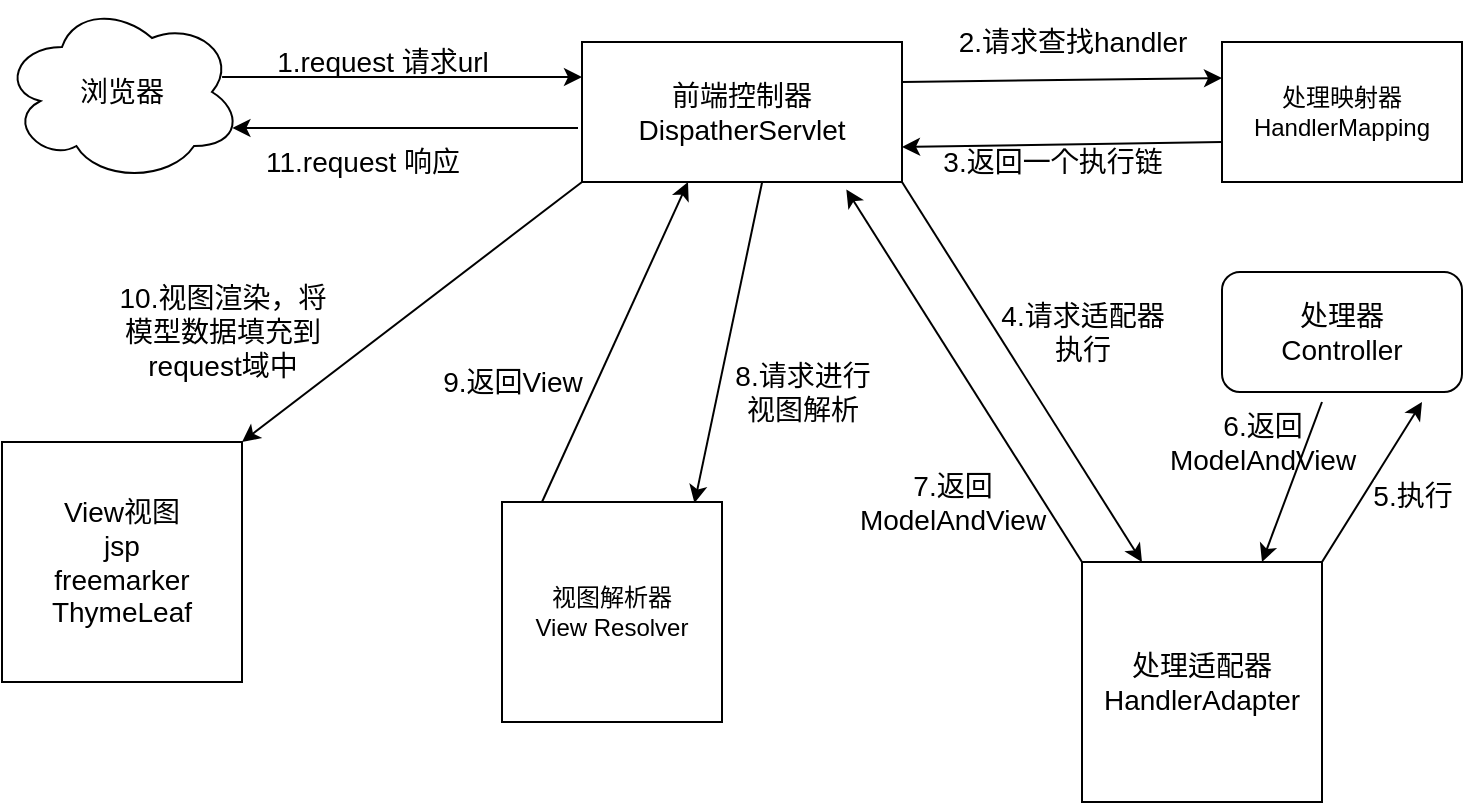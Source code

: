 <mxfile version="13.6.2" type="device"><diagram id="1r-3aIRI7qIuK_9600pL" name="第 1 页"><mxGraphModel dx="2081" dy="592" grid="1" gridSize="10" guides="1" tooltips="1" connect="1" arrows="1" fold="1" page="1" pageScale="1" pageWidth="827" pageHeight="1169" math="0" shadow="0"><root><mxCell id="0"/><mxCell id="1" parent="0"/><mxCell id="sL7v48_AJeNbM4PWyTV_-1" value="&lt;font style=&quot;font-size: 14px&quot;&gt;浏览器&lt;/font&gt;" style="ellipse;shape=cloud;whiteSpace=wrap;html=1;" vertex="1" parent="1"><mxGeometry x="-60" y="60" width="120" height="90" as="geometry"/></mxCell><mxCell id="sL7v48_AJeNbM4PWyTV_-5" value="&lt;font style=&quot;font-size: 14px&quot;&gt;前端控制器&lt;br&gt;DispatherServlet&lt;/font&gt;" style="rounded=0;whiteSpace=wrap;html=1;" vertex="1" parent="1"><mxGeometry x="230" y="80" width="160" height="70" as="geometry"/></mxCell><mxCell id="sL7v48_AJeNbM4PWyTV_-6" value="处理映射器&lt;br&gt;HandlerMapping" style="rounded=0;whiteSpace=wrap;html=1;" vertex="1" parent="1"><mxGeometry x="550" y="80" width="120" height="70" as="geometry"/></mxCell><mxCell id="sL7v48_AJeNbM4PWyTV_-7" value="&lt;font style=&quot;font-size: 14px&quot;&gt;处理器&lt;br&gt;Controller&lt;/font&gt;" style="rounded=1;whiteSpace=wrap;html=1;" vertex="1" parent="1"><mxGeometry x="550" y="195" width="120" height="60" as="geometry"/></mxCell><mxCell id="sL7v48_AJeNbM4PWyTV_-8" value="&lt;font style=&quot;font-size: 14px&quot;&gt;处理适配器&lt;br&gt;HandlerAdapter&lt;/font&gt;" style="whiteSpace=wrap;html=1;aspect=fixed;" vertex="1" parent="1"><mxGeometry x="480" y="340" width="120" height="120" as="geometry"/></mxCell><mxCell id="sL7v48_AJeNbM4PWyTV_-9" value="视图解析器&lt;br&gt;View Resolver" style="whiteSpace=wrap;html=1;aspect=fixed;" vertex="1" parent="1"><mxGeometry x="190" y="310" width="110" height="110" as="geometry"/></mxCell><mxCell id="sL7v48_AJeNbM4PWyTV_-10" value="&lt;font style=&quot;font-size: 14px&quot;&gt;View视图&lt;br&gt;jsp&lt;br&gt;freemarker&lt;br&gt;ThymeLeaf&lt;/font&gt;" style="whiteSpace=wrap;html=1;aspect=fixed;" vertex="1" parent="1"><mxGeometry x="-60" y="280" width="120" height="120" as="geometry"/></mxCell><object label="" id="sL7v48_AJeNbM4PWyTV_-13"><mxCell style="endArrow=classic;html=1;" edge="1" parent="1"><mxGeometry width="50" height="50" relative="1" as="geometry"><mxPoint x="390" y="100" as="sourcePoint"/><mxPoint x="550" y="98" as="targetPoint"/></mxGeometry></mxCell></object><mxCell id="sL7v48_AJeNbM4PWyTV_-15" value="&lt;font style=&quot;font-size: 14px&quot;&gt;2.请求查找handler&lt;/font&gt;" style="text;html=1;resizable=0;autosize=1;align=center;verticalAlign=middle;points=[];fillColor=none;strokeColor=none;rounded=0;" vertex="1" parent="1"><mxGeometry x="410" y="70" width="130" height="20" as="geometry"/></mxCell><mxCell id="sL7v48_AJeNbM4PWyTV_-16" value="" style="endArrow=classic;html=1;entryX=0;entryY=0.25;entryDx=0;entryDy=0;exitX=0.917;exitY=0.417;exitDx=0;exitDy=0;exitPerimeter=0;" edge="1" parent="1" source="sL7v48_AJeNbM4PWyTV_-1" target="sL7v48_AJeNbM4PWyTV_-5"><mxGeometry width="50" height="50" relative="1" as="geometry"><mxPoint x="60" y="105" as="sourcePoint"/><mxPoint x="110" y="55" as="targetPoint"/></mxGeometry></mxCell><mxCell id="sL7v48_AJeNbM4PWyTV_-18" value="" style="endArrow=classic;html=1;entryX=0.96;entryY=0.7;entryDx=0;entryDy=0;entryPerimeter=0;" edge="1" parent="1" target="sL7v48_AJeNbM4PWyTV_-1"><mxGeometry width="50" height="50" relative="1" as="geometry"><mxPoint x="228" y="123" as="sourcePoint"/><mxPoint x="120" y="140" as="targetPoint"/></mxGeometry></mxCell><mxCell id="sL7v48_AJeNbM4PWyTV_-19" value="&lt;font style=&quot;font-size: 14px&quot;&gt;1.request 请求url&lt;/font&gt;" style="text;html=1;align=center;verticalAlign=middle;resizable=0;points=[];autosize=1;" vertex="1" parent="1"><mxGeometry x="70" y="80" width="120" height="20" as="geometry"/></mxCell><mxCell id="sL7v48_AJeNbM4PWyTV_-20" value="" style="endArrow=classic;html=1;exitX=0;exitY=0.714;exitDx=0;exitDy=0;exitPerimeter=0;entryX=1;entryY=0.75;entryDx=0;entryDy=0;" edge="1" parent="1" source="sL7v48_AJeNbM4PWyTV_-6" target="sL7v48_AJeNbM4PWyTV_-5"><mxGeometry width="50" height="50" relative="1" as="geometry"><mxPoint x="340" y="190" as="sourcePoint"/><mxPoint x="390" y="133" as="targetPoint"/></mxGeometry></mxCell><mxCell id="sL7v48_AJeNbM4PWyTV_-21" value="&lt;font style=&quot;font-size: 14px&quot;&gt;3.返回一个执行链&lt;/font&gt;" style="text;html=1;align=center;verticalAlign=middle;resizable=0;points=[];autosize=1;" vertex="1" parent="1"><mxGeometry x="400" y="130" width="130" height="20" as="geometry"/></mxCell><mxCell id="sL7v48_AJeNbM4PWyTV_-22" value="" style="endArrow=classic;html=1;exitX=1;exitY=1;exitDx=0;exitDy=0;entryX=0.25;entryY=0;entryDx=0;entryDy=0;" edge="1" parent="1" source="sL7v48_AJeNbM4PWyTV_-5" target="sL7v48_AJeNbM4PWyTV_-8"><mxGeometry width="50" height="50" relative="1" as="geometry"><mxPoint x="430" y="330" as="sourcePoint"/><mxPoint x="480" y="280" as="targetPoint"/></mxGeometry></mxCell><mxCell id="sL7v48_AJeNbM4PWyTV_-23" value="&lt;font style=&quot;font-size: 14px&quot;&gt;4.请求适配器&lt;br&gt;执行&lt;/font&gt;" style="text;html=1;align=center;verticalAlign=middle;resizable=0;points=[];autosize=1;" vertex="1" parent="1"><mxGeometry x="430" y="210" width="100" height="30" as="geometry"/></mxCell><mxCell id="sL7v48_AJeNbM4PWyTV_-24" value="" style="endArrow=classic;html=1;exitX=1;exitY=0;exitDx=0;exitDy=0;" edge="1" parent="1" source="sL7v48_AJeNbM4PWyTV_-8"><mxGeometry width="50" height="50" relative="1" as="geometry"><mxPoint x="600" y="320" as="sourcePoint"/><mxPoint x="650" y="260" as="targetPoint"/></mxGeometry></mxCell><mxCell id="sL7v48_AJeNbM4PWyTV_-25" value="&lt;font style=&quot;font-size: 14px&quot;&gt;5.执行&lt;/font&gt;" style="edgeLabel;html=1;align=center;verticalAlign=middle;resizable=0;points=[];" vertex="1" connectable="0" parent="sL7v48_AJeNbM4PWyTV_-24"><mxGeometry x="0.267" y="-5" relative="1" as="geometry"><mxPoint x="8.28" y="14.65" as="offset"/></mxGeometry></mxCell><mxCell id="sL7v48_AJeNbM4PWyTV_-26" value="" style="endArrow=classic;html=1;entryX=0.75;entryY=0;entryDx=0;entryDy=0;" edge="1" parent="1" target="sL7v48_AJeNbM4PWyTV_-8"><mxGeometry width="50" height="50" relative="1" as="geometry"><mxPoint x="600" y="260" as="sourcePoint"/><mxPoint x="580" y="260" as="targetPoint"/></mxGeometry></mxCell><mxCell id="sL7v48_AJeNbM4PWyTV_-27" value="&lt;font style=&quot;font-size: 14px&quot;&gt;6.返回&lt;br&gt;ModelAndView&lt;/font&gt;" style="text;html=1;align=center;verticalAlign=middle;resizable=0;points=[];autosize=1;" vertex="1" parent="1"><mxGeometry x="515" y="265" width="110" height="30" as="geometry"/></mxCell><mxCell id="sL7v48_AJeNbM4PWyTV_-28" value="" style="endArrow=classic;html=1;entryX=0.826;entryY=1.054;entryDx=0;entryDy=0;entryPerimeter=0;exitX=0;exitY=0;exitDx=0;exitDy=0;" edge="1" parent="1" source="sL7v48_AJeNbM4PWyTV_-8" target="sL7v48_AJeNbM4PWyTV_-5"><mxGeometry width="50" height="50" relative="1" as="geometry"><mxPoint x="430" y="330" as="sourcePoint"/><mxPoint x="480" y="280" as="targetPoint"/></mxGeometry></mxCell><mxCell id="sL7v48_AJeNbM4PWyTV_-29" value="&lt;font style=&quot;font-size: 14px&quot;&gt;7.返回&lt;br&gt;ModelAndView&lt;/font&gt;" style="text;html=1;align=center;verticalAlign=middle;resizable=0;points=[];autosize=1;" vertex="1" parent="1"><mxGeometry x="360" y="295" width="110" height="30" as="geometry"/></mxCell><mxCell id="sL7v48_AJeNbM4PWyTV_-30" value="" style="endArrow=classic;html=1;" edge="1" parent="1"><mxGeometry width="50" height="50" relative="1" as="geometry"><mxPoint x="210" y="310" as="sourcePoint"/><mxPoint x="283" y="150" as="targetPoint"/></mxGeometry></mxCell><mxCell id="sL7v48_AJeNbM4PWyTV_-31" value="" style="endArrow=classic;html=1;entryX=0.875;entryY=0.005;entryDx=0;entryDy=0;entryPerimeter=0;exitX=0.563;exitY=1;exitDx=0;exitDy=0;exitPerimeter=0;" edge="1" parent="1" source="sL7v48_AJeNbM4PWyTV_-5" target="sL7v48_AJeNbM4PWyTV_-9"><mxGeometry width="50" height="50" relative="1" as="geometry"><mxPoint x="300" y="225" as="sourcePoint"/><mxPoint x="350" y="175" as="targetPoint"/></mxGeometry></mxCell><mxCell id="sL7v48_AJeNbM4PWyTV_-32" value="&lt;font style=&quot;font-size: 14px&quot;&gt;8.请求进行&lt;br&gt;视图解析&lt;/font&gt;" style="edgeLabel;html=1;align=center;verticalAlign=middle;resizable=0;points=[];" vertex="1" connectable="0" parent="sL7v48_AJeNbM4PWyTV_-31"><mxGeometry x="-0.193" y="3" relative="1" as="geometry"><mxPoint x="30.59" y="39.8" as="offset"/></mxGeometry></mxCell><mxCell id="sL7v48_AJeNbM4PWyTV_-33" value="&lt;font style=&quot;font-size: 14px&quot;&gt;9.返回View&lt;/font&gt;" style="text;html=1;align=center;verticalAlign=middle;resizable=0;points=[];autosize=1;" vertex="1" parent="1"><mxGeometry x="150" y="240" width="90" height="20" as="geometry"/></mxCell><mxCell id="sL7v48_AJeNbM4PWyTV_-34" value="" style="endArrow=classic;html=1;exitX=0;exitY=1;exitDx=0;exitDy=0;entryX=1;entryY=0;entryDx=0;entryDy=0;" edge="1" parent="1" source="sL7v48_AJeNbM4PWyTV_-5" target="sL7v48_AJeNbM4PWyTV_-10"><mxGeometry width="50" height="50" relative="1" as="geometry"><mxPoint x="50" y="255" as="sourcePoint"/><mxPoint x="100" y="205" as="targetPoint"/></mxGeometry></mxCell><mxCell id="sL7v48_AJeNbM4PWyTV_-35" value="&lt;font style=&quot;font-size: 14px&quot;&gt;10.视图渲染，将&lt;br&gt;模型数据填充到&lt;br&gt;request域中&lt;/font&gt;" style="text;html=1;align=center;verticalAlign=middle;resizable=0;points=[];autosize=1;" vertex="1" parent="1"><mxGeometry x="-10" y="200" width="120" height="50" as="geometry"/></mxCell><mxCell id="sL7v48_AJeNbM4PWyTV_-36" value="&lt;font style=&quot;font-size: 14px&quot;&gt;11.request 响应&lt;/font&gt;" style="text;html=1;align=center;verticalAlign=middle;resizable=0;points=[];autosize=1;" vertex="1" parent="1"><mxGeometry x="65" y="130" width="110" height="20" as="geometry"/></mxCell></root></mxGraphModel></diagram></mxfile>